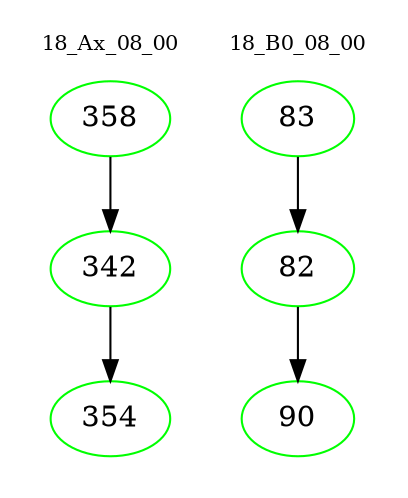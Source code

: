 digraph{
subgraph cluster_0 {
color = white
label = "18_Ax_08_00";
fontsize=10;
T0_358 [label="358", color="green"]
T0_358 -> T0_342 [color="black"]
T0_342 [label="342", color="green"]
T0_342 -> T0_354 [color="black"]
T0_354 [label="354", color="green"]
}
subgraph cluster_1 {
color = white
label = "18_B0_08_00";
fontsize=10;
T1_83 [label="83", color="green"]
T1_83 -> T1_82 [color="black"]
T1_82 [label="82", color="green"]
T1_82 -> T1_90 [color="black"]
T1_90 [label="90", color="green"]
}
}
